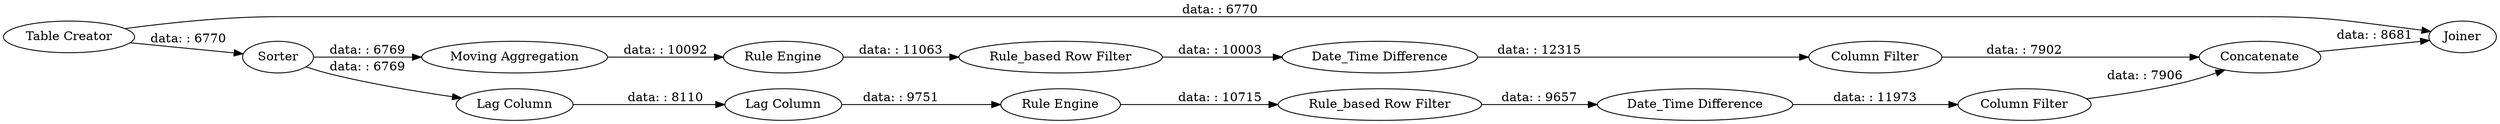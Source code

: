 digraph {
	"-2169913532554985021_17" [label=Concatenate]
	"-2169913532554985021_8" [label="Moving Aggregation"]
	"-2169913532554985021_1" [label="Table Creator"]
	"-2169913532554985021_16" [label="Column Filter"]
	"-2169913532554985021_3" [label="Lag Column"]
	"-2169913532554985021_5" [label="Date_Time Difference"]
	"-2169913532554985021_10" [label="Rule_based Row Filter"]
	"-2169913532554985021_2" [label="Lag Column"]
	"-2169913532554985021_15" [label="Column Filter"]
	"-2169913532554985021_4" [label="Rule Engine"]
	"-2169913532554985021_12" [label=Joiner]
	"-2169913532554985021_6" [label="Rule_based Row Filter"]
	"-2169913532554985021_11" [label="Date_Time Difference"]
	"-2169913532554985021_7" [label=Sorter]
	"-2169913532554985021_9" [label="Rule Engine"]
	"-2169913532554985021_16" -> "-2169913532554985021_17" [label="data: : 7902"]
	"-2169913532554985021_7" -> "-2169913532554985021_8" [label="data: : 6769"]
	"-2169913532554985021_8" -> "-2169913532554985021_9" [label="data: : 10092"]
	"-2169913532554985021_10" -> "-2169913532554985021_11" [label="data: : 10003"]
	"-2169913532554985021_15" -> "-2169913532554985021_17" [label="data: : 7906"]
	"-2169913532554985021_1" -> "-2169913532554985021_7" [label="data: : 6770"]
	"-2169913532554985021_5" -> "-2169913532554985021_15" [label="data: : 11973"]
	"-2169913532554985021_9" -> "-2169913532554985021_10" [label="data: : 11063"]
	"-2169913532554985021_3" -> "-2169913532554985021_4" [label="data: : 9751"]
	"-2169913532554985021_6" -> "-2169913532554985021_5" [label="data: : 9657"]
	"-2169913532554985021_4" -> "-2169913532554985021_6" [label="data: : 10715"]
	"-2169913532554985021_7" -> "-2169913532554985021_2" [label="data: : 6769"]
	"-2169913532554985021_11" -> "-2169913532554985021_16" [label="data: : 12315"]
	"-2169913532554985021_17" -> "-2169913532554985021_12" [label="data: : 8681"]
	"-2169913532554985021_1" -> "-2169913532554985021_12" [label="data: : 6770"]
	"-2169913532554985021_2" -> "-2169913532554985021_3" [label="data: : 8110"]
	rankdir=LR
}
